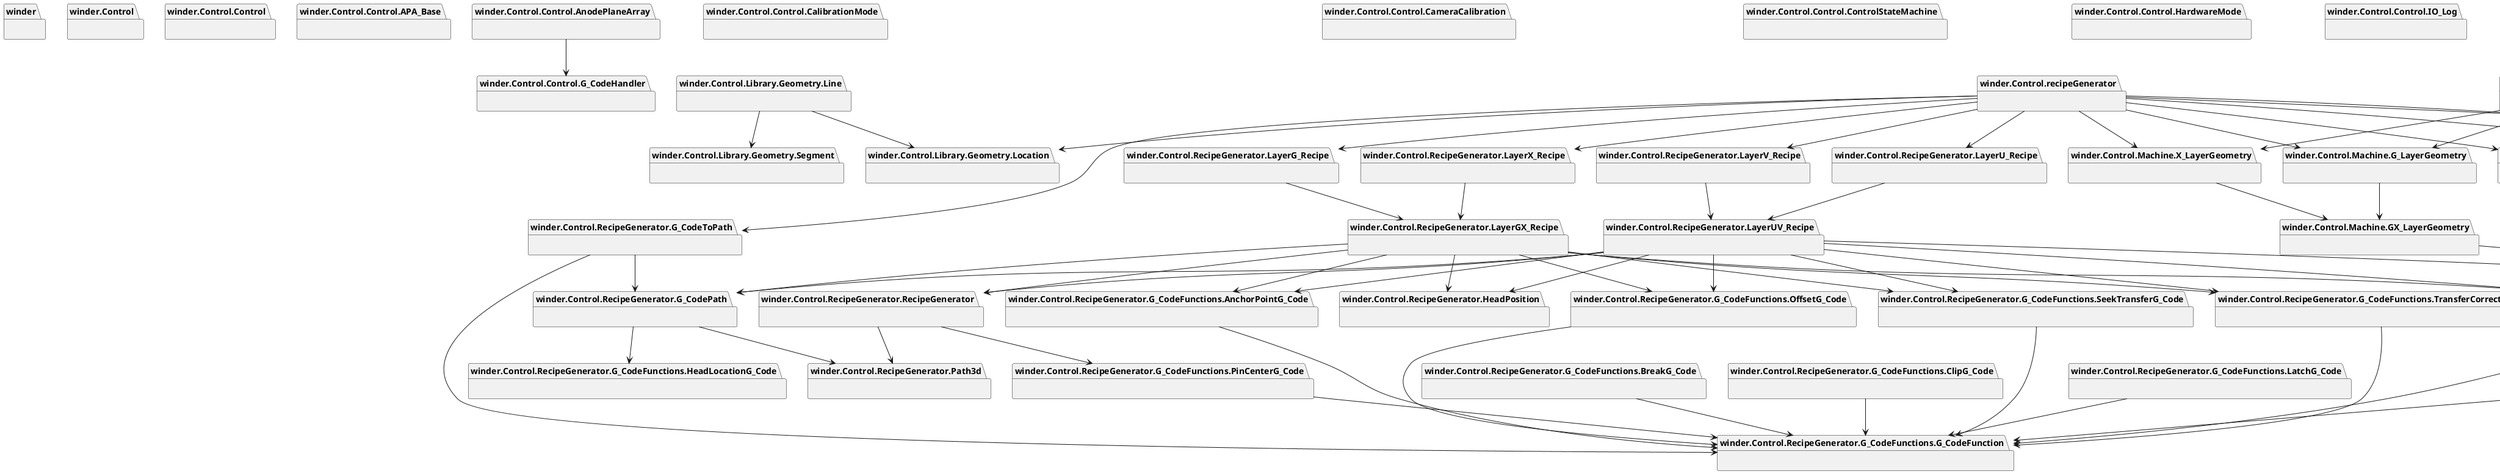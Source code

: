 @startuml packages
set namespaceSeparator none
package "winder" as winder {
}
package "winder.Control" as winder.Control {
}
package "winder.Control.Control" as winder.Control.Control {
}
package "winder.Control.Control.APA_Base" as winder.Control.Control.APA_Base {
}
package "winder.Control.Control.AnodePlaneArray" as winder.Control.Control.AnodePlaneArray {
}
package "winder.Control.Control.CalibrationMode" as winder.Control.Control.CalibrationMode {
}
package "winder.Control.Control.CameraCalibration" as winder.Control.Control.CameraCalibration {
}
package "winder.Control.Control.ControlStateMachine" as winder.Control.Control.ControlStateMachine {
}
package "winder.Control.Control.G_CodeHandler" as winder.Control.Control.G_CodeHandler {
}
package "winder.Control.Control.HardwareMode" as winder.Control.Control.HardwareMode {
}
package "winder.Control.Control.IO_Log" as winder.Control.Control.IO_Log {
}
package "winder.Control.Control.LowLevelIO" as winder.Control.Control.LowLevelIO {
}
package "winder.Control.Control.ManualMode" as winder.Control.Control.ManualMode {
}
package "winder.Control.Control.Process" as winder.Control.Control.Process {
}
package "winder.Control.Control.StopMode" as winder.Control.Control.StopMode {
}
package "winder.Control.Control.WindMode" as winder.Control.Control.WindMode {
}
package "winder.Control.Debug" as winder.Control.Debug {
}
package "winder.Control.Debug.APA_Generator" as winder.Control.Debug.APA_Generator {
}
package "winder.Control.IO" as winder.Control.IO {
}
package "winder.Control.IO.Devices" as winder.Control.IO.Devices {
}
package "winder.Control.IO.Devices.ControllogixPLC" as winder.Control.IO.Devices.ControllogixPLC {
}
package "winder.Control.IO.Devices.IO_Device" as winder.Control.IO.Devices.IO_Device {
}
package "winder.Control.IO.Devices.PLC" as winder.Control.IO.Devices.PLC {
}
package "winder.Control.IO.Devices.SimulatedPLC" as winder.Control.IO.Devices.SimulatedPLC {
}
package "winder.Control.IO.Maps" as winder.Control.IO.Maps {
}
package "winder.Control.IO.Maps.BaseIO" as winder.Control.IO.Maps.BaseIO {
}
package "winder.Control.IO.Maps.ProductionIO" as winder.Control.IO.Maps.ProductionIO {
}
package "winder.Control.IO.Maps.SimulatedIO" as winder.Control.IO.Maps.SimulatedIO {
}
package "winder.Control.IO.Primitives" as winder.Control.IO.Primitives {
}
package "winder.Control.IO.Primitives.AnalogInput" as winder.Control.IO.Primitives.AnalogInput {
}
package "winder.Control.IO.Primitives.AnalogOutput" as winder.Control.IO.Primitives.AnalogOutput {
}
package "winder.Control.IO.Primitives.Camera" as winder.Control.IO.Primitives.Camera {
}
package "winder.Control.IO.Primitives.DigitalIO" as winder.Control.IO.Primitives.DigitalIO {
}
package "winder.Control.IO.Primitives.DigitalInput" as winder.Control.IO.Primitives.DigitalInput {
}
package "winder.Control.IO.Primitives.DigitalOutput" as winder.Control.IO.Primitives.DigitalOutput {
}
package "winder.Control.IO.Primitives.IO_Point" as winder.Control.IO.Primitives.IO_Point {
}
package "winder.Control.IO.Primitives.Motor" as winder.Control.IO.Primitives.Motor {
}
package "winder.Control.IO.Systems" as winder.Control.IO.Systems {
}
package "winder.Control.IO.Systems.Camera" as winder.Control.IO.Systems.Camera {
}
package "winder.Control.IO.Systems.Head" as winder.Control.IO.Systems.Head {
}
package "winder.Control.IO.Systems.MultiAxisMotor" as winder.Control.IO.Systems.MultiAxisMotor {
}
package "winder.Control.IO.Systems.PLC_Logic" as winder.Control.IO.Systems.PLC_Logic {
}
package "winder.Control.IO.Types" as winder.Control.IO.Types {
}
package "winder.Control.IO.Types.PLC_Input" as winder.Control.IO.Types.PLC_Input {
}
package "winder.Control.IO.Types.PLC_Motor" as winder.Control.IO.Types.PLC_Motor {
}
package "winder.Control.IO.Types.PLC_Output" as winder.Control.IO.Types.PLC_Output {
}
package "winder.Control.IO.Types.SoftwareAnalogInput" as winder.Control.IO.Types.SoftwareAnalogInput {
}
package "winder.Control.IO.Types.SoftwareAnalogOutput" as winder.Control.IO.Types.SoftwareAnalogOutput {
}
package "winder.Control.IO.Types.SoftwareInput" as winder.Control.IO.Types.SoftwareInput {
}
package "winder.Control.IO.Types.SoftwareMotor" as winder.Control.IO.Types.SoftwareMotor {
}
package "winder.Control.IO.Types.SoftwareOutput" as winder.Control.IO.Types.SoftwareOutput {
}
package "winder.Control.Library" as winder.Control.Library {
}
package "winder.Control.Library.ArrayToCSV" as winder.Control.Library.ArrayToCSV {
}
package "winder.Control.Library.Configuration" as winder.Control.Library.Configuration {
}
package "winder.Control.Library.G_Code" as winder.Control.Library.G_Code {
}
package "winder.Control.Library.Geometry" as winder.Control.Library.Geometry {
}
package "winder.Control.Library.Geometry.Box" as winder.Control.Library.Geometry.Box {
}
package "winder.Control.Library.Geometry.Circle" as winder.Control.Library.Geometry.Circle {
}
package "winder.Control.Library.Geometry.Line" as winder.Control.Library.Geometry.Line {
}
package "winder.Control.Library.Geometry.Location" as winder.Control.Library.Geometry.Location {
}
package "winder.Control.Library.Geometry.Segment" as winder.Control.Library.Geometry.Segment {
}
package "winder.Control.Library.Hash" as winder.Control.Library.Hash {
}
package "winder.Control.Library.HashedSerializable" as winder.Control.Library.HashedSerializable {
}
package "winder.Control.Library.Log" as winder.Control.Library.Log {
}
package "winder.Control.Library.LoggedStateMachine" as winder.Control.Library.LoggedStateMachine {
}
package "winder.Control.Library.MathExtra" as winder.Control.Library.MathExtra {
}
package "winder.Control.Library.Recipe" as winder.Control.Library.Recipe {
}
package "winder.Control.Library.RemoteSession" as winder.Control.Library.RemoteSession {
}
package "winder.Control.Library.Serializable" as winder.Control.Library.Serializable {
}
package "winder.Control.Library.SerializableLocation" as winder.Control.Library.SerializableLocation {
}
package "winder.Control.Library.StateMachine" as winder.Control.Library.StateMachine {
}
package "winder.Control.Library.StateMachineState" as winder.Control.Library.StateMachineState {
}
package "winder.Control.Library.SystemSemaphore" as winder.Control.Library.SystemSemaphore {
}
package "winder.Control.Library.SystemTime" as winder.Control.Library.SystemTime {
}
package "winder.Control.Library.TimeSource" as winder.Control.Library.TimeSource {
}
package "winder.Control.Library.UI_ClientConnection" as winder.Control.Library.UI_ClientConnection {
}
package "winder.Control.Library.Version" as winder.Control.Library.Version {
}
package "winder.Control.Library.WebServerInterface" as winder.Control.Library.WebServerInterface {
}
package "winder.Control.Machine" as winder.Control.Machine {
}
package "winder.Control.Machine.APA_Geometry" as winder.Control.Machine.APA_Geometry {
}
package "winder.Control.Machine.DefaultCalibration" as winder.Control.Machine.DefaultCalibration {
}
package "winder.Control.Machine.GX_LayerGeometry" as winder.Control.Machine.GX_LayerGeometry {
}
package "winder.Control.Machine.G_CodeHandlerBase" as winder.Control.Machine.G_CodeHandlerBase {
}
package "winder.Control.Machine.G_Codes" as winder.Control.Machine.G_Codes {
}
package "winder.Control.Machine.G_LayerGeometry" as winder.Control.Machine.G_LayerGeometry {
}
package "winder.Control.Machine.GeometrySelection" as winder.Control.Machine.GeometrySelection {
}
package "winder.Control.Machine.HeadCompensation" as winder.Control.Machine.HeadCompensation {
}
package "winder.Control.Machine.LayerCalibration" as winder.Control.Machine.LayerCalibration {
}
package "winder.Control.Machine.LayerCorrection" as winder.Control.Machine.LayerCorrection {
}
package "winder.Control.Machine.LayerFunctions" as winder.Control.Machine.LayerFunctions {
}
package "winder.Control.Machine.LayerGeometry" as winder.Control.Machine.LayerGeometry {
}
package "winder.Control.Machine.MachineCalibration" as winder.Control.Machine.MachineCalibration {
}
package "winder.Control.Machine.MachineGeometry" as winder.Control.Machine.MachineGeometry {
}
package "winder.Control.Machine.Settings" as winder.Control.Machine.Settings {
}
package "winder.Control.Machine.Spool" as winder.Control.Machine.Spool {
}
package "winder.Control.Machine.UV_LayerGeometry" as winder.Control.Machine.UV_LayerGeometry {
}
package "winder.Control.Machine.U_LayerGeometry" as winder.Control.Machine.U_LayerGeometry {
}
package "winder.Control.Machine.V_LayerGeometry" as winder.Control.Machine.V_LayerGeometry {
}
package "winder.Control.Machine.X_LayerGeometry" as winder.Control.Machine.X_LayerGeometry {
}
package "winder.Control.RecipeGenerator" as winder.Control.RecipeGenerator {
}
package "winder.Control.RecipeGenerator.G_CodeFunctions" as winder.Control.RecipeGenerator.G_CodeFunctions {
}
package "winder.Control.RecipeGenerator.G_CodeFunctions.AnchorPointG_Code" as winder.Control.RecipeGenerator.G_CodeFunctions.AnchorPointG_Code {
}
package "winder.Control.RecipeGenerator.G_CodeFunctions.ArmCorrectG_Code" as winder.Control.RecipeGenerator.G_CodeFunctions.ArmCorrectG_Code {
}
package "winder.Control.RecipeGenerator.G_CodeFunctions.BreakG_Code" as winder.Control.RecipeGenerator.G_CodeFunctions.BreakG_Code {
}
package "winder.Control.RecipeGenerator.G_CodeFunctions.ClipG_Code" as winder.Control.RecipeGenerator.G_CodeFunctions.ClipG_Code {
}
package "winder.Control.RecipeGenerator.G_CodeFunctions.G_CodeFunction" as winder.Control.RecipeGenerator.G_CodeFunctions.G_CodeFunction {
}
package "winder.Control.RecipeGenerator.G_CodeFunctions.HeadLocationG_Code" as winder.Control.RecipeGenerator.G_CodeFunctions.HeadLocationG_Code {
}
package "winder.Control.RecipeGenerator.G_CodeFunctions.LatchG_Code" as winder.Control.RecipeGenerator.G_CodeFunctions.LatchG_Code {
}
package "winder.Control.RecipeGenerator.G_CodeFunctions.OffsetG_Code" as winder.Control.RecipeGenerator.G_CodeFunctions.OffsetG_Code {
}
package "winder.Control.RecipeGenerator.G_CodeFunctions.PinCenterG_Code" as winder.Control.RecipeGenerator.G_CodeFunctions.PinCenterG_Code {
}
package "winder.Control.RecipeGenerator.G_CodeFunctions.SeekTransferG_Code" as winder.Control.RecipeGenerator.G_CodeFunctions.SeekTransferG_Code {
}
package "winder.Control.RecipeGenerator.G_CodeFunctions.TransferCorrectG_Code" as winder.Control.RecipeGenerator.G_CodeFunctions.TransferCorrectG_Code {
}
package "winder.Control.RecipeGenerator.G_CodeFunctions.WireLengthG_Code" as winder.Control.RecipeGenerator.G_CodeFunctions.WireLengthG_Code {
}
package "winder.Control.RecipeGenerator.G_CodePath" as winder.Control.RecipeGenerator.G_CodePath {
}
package "winder.Control.RecipeGenerator.G_CodeToPath" as winder.Control.RecipeGenerator.G_CodeToPath {
}
package "winder.Control.RecipeGenerator.HeadPosition" as winder.Control.RecipeGenerator.HeadPosition {
}
package "winder.Control.RecipeGenerator.LayerGX_Recipe" as winder.Control.RecipeGenerator.LayerGX_Recipe {
}
package "winder.Control.RecipeGenerator.LayerG_Recipe" as winder.Control.RecipeGenerator.LayerG_Recipe {
}
package "winder.Control.RecipeGenerator.LayerUV_Recipe" as winder.Control.RecipeGenerator.LayerUV_Recipe {
}
package "winder.Control.RecipeGenerator.LayerU_Recipe" as winder.Control.RecipeGenerator.LayerU_Recipe {
}
package "winder.Control.RecipeGenerator.LayerV_Recipe" as winder.Control.RecipeGenerator.LayerV_Recipe {
}
package "winder.Control.RecipeGenerator.LayerX_Recipe" as winder.Control.RecipeGenerator.LayerX_Recipe {
}
package "winder.Control.RecipeGenerator.Path3d" as winder.Control.RecipeGenerator.Path3d {
}
package "winder.Control.RecipeGenerator.RecipeGenerator" as winder.Control.RecipeGenerator.RecipeGenerator {
}
package "winder.Control.Simulator" as winder.Control.Simulator {
}
package "winder.Control.Simulator.Delay" as winder.Control.Simulator.Delay {
}
package "winder.Control.Simulator.LayerError" as winder.Control.Simulator.LayerError {
}
package "winder.Control.Simulator.Motion" as winder.Control.Simulator.Motion {
}
package "winder.Control.Simulator.PLC_Simulator" as winder.Control.Simulator.PLC_Simulator {
}
package "winder.Control.Simulator.S_CurveMotion" as winder.Control.Simulator.S_CurveMotion {
}
package "winder.Control.Simulator.SimulatedMotor" as winder.Control.Simulator.SimulatedMotor {
}
package "winder.Control.Simulator.SimulationTime" as winder.Control.Simulator.SimulationTime {
}
package "winder.Control.Simulator.TrapezoidalMotion" as winder.Control.Simulator.TrapezoidalMotion {
}
package "winder.Control.Threads" as winder.Control.Threads {
}
package "winder.Control.Threads.CameraThread" as winder.Control.Threads.CameraThread {
}
package "winder.Control.Threads.ControlThread" as winder.Control.Threads.ControlThread {
}
package "winder.Control.Threads.PrimaryThread" as winder.Control.Threads.PrimaryThread {
}
package "winder.Control.Threads.UI_ServerThread" as winder.Control.Threads.UI_ServerThread {
}
package "winder.Control.Threads.WebServerThread" as winder.Control.Threads.WebServerThread {
}
package "winder.Control.main" as winder.Control.main {
}
package "winder.Control.recipeGenerator" as winder.Control.recipeGenerator {
}
winder.Control.Control.AnodePlaneArray --> winder.Control.Control.G_CodeHandler
winder.Control.IO.Devices.ControllogixPLC --> winder.Control.IO.Devices.PLC
winder.Control.IO.Devices.PLC --> winder.Control.IO.Devices.IO_Device
winder.Control.IO.Devices.SimulatedPLC --> winder.Control.IO.Devices.PLC
winder.Control.IO.Maps.ProductionIO --> winder.Control.IO.Maps.BaseIO
winder.Control.IO.Maps.SimulatedIO --> winder.Control.IO.Maps.BaseIO
winder.Control.IO.Primitives.AnalogInput --> winder.Control.IO.Primitives.IO_Point
winder.Control.IO.Primitives.AnalogOutput --> winder.Control.IO.Primitives.IO_Point
winder.Control.IO.Primitives.Camera --> winder.Control.IO.Primitives.IO_Point
winder.Control.IO.Primitives.DigitalIO --> winder.Control.IO.Primitives.IO_Point
winder.Control.IO.Primitives.DigitalInput --> winder.Control.IO.Primitives.DigitalIO
winder.Control.IO.Primitives.DigitalOutput --> winder.Control.IO.Primitives.DigitalIO
winder.Control.IO.Primitives.Motor --> winder.Control.IO.Primitives.IO_Point
winder.Control.IO.Systems.PLC_Logic --> winder.Control.IO.Systems.MultiAxisMotor
winder.Control.Library.Geometry.Line --> winder.Control.Library.Geometry.Location
winder.Control.Library.Geometry.Line --> winder.Control.Library.Geometry.Segment
winder.Control.Library.HashedSerializable --> winder.Control.Library.Hash
winder.Control.Library.HashedSerializable --> winder.Control.Library.Serializable
winder.Control.Library.LoggedStateMachine --> winder.Control.Library.StateMachine
winder.Control.Library.Recipe --> winder.Control.Library.Hash
winder.Control.Machine.APA_Geometry --> winder.Control.Machine.MachineGeometry
winder.Control.Machine.GX_LayerGeometry --> winder.Control.Machine.LayerGeometry
winder.Control.Machine.G_CodeHandlerBase --> winder.Control.Machine.G_Codes
winder.Control.Machine.G_LayerGeometry --> winder.Control.Machine.GX_LayerGeometry
winder.Control.Machine.GeometrySelection --> winder.Control.Machine.G_LayerGeometry
winder.Control.Machine.GeometrySelection --> winder.Control.Machine.LayerGeometry
winder.Control.Machine.GeometrySelection --> winder.Control.Machine.U_LayerGeometry
winder.Control.Machine.GeometrySelection --> winder.Control.Machine.V_LayerGeometry
winder.Control.Machine.GeometrySelection --> winder.Control.Machine.X_LayerGeometry
winder.Control.Machine.HeadCompensation --> winder.Control.Machine.MachineCalibration
winder.Control.Machine.LayerCorrection --> winder.Control.Machine.DefaultCalibration
winder.Control.Machine.LayerCorrection --> winder.Control.Machine.GeometrySelection
winder.Control.Machine.LayerGeometry --> winder.Control.Machine.APA_Geometry
winder.Control.Machine.UV_LayerGeometry --> winder.Control.Machine.LayerGeometry
winder.Control.Machine.U_LayerGeometry --> winder.Control.Machine.UV_LayerGeometry
winder.Control.Machine.V_LayerGeometry --> winder.Control.Machine.UV_LayerGeometry
winder.Control.Machine.X_LayerGeometry --> winder.Control.Machine.GX_LayerGeometry
winder.Control.RecipeGenerator.G_CodeFunctions.AnchorPointG_Code --> winder.Control.RecipeGenerator.G_CodeFunctions.G_CodeFunction
winder.Control.RecipeGenerator.G_CodeFunctions.ArmCorrectG_Code --> winder.Control.RecipeGenerator.G_CodeFunctions.G_CodeFunction
winder.Control.RecipeGenerator.G_CodeFunctions.BreakG_Code --> winder.Control.RecipeGenerator.G_CodeFunctions.G_CodeFunction
winder.Control.RecipeGenerator.G_CodeFunctions.ClipG_Code --> winder.Control.RecipeGenerator.G_CodeFunctions.G_CodeFunction
winder.Control.RecipeGenerator.G_CodeFunctions.LatchG_Code --> winder.Control.RecipeGenerator.G_CodeFunctions.G_CodeFunction
winder.Control.RecipeGenerator.G_CodeFunctions.OffsetG_Code --> winder.Control.RecipeGenerator.G_CodeFunctions.G_CodeFunction
winder.Control.RecipeGenerator.G_CodeFunctions.PinCenterG_Code --> winder.Control.RecipeGenerator.G_CodeFunctions.G_CodeFunction
winder.Control.RecipeGenerator.G_CodeFunctions.SeekTransferG_Code --> winder.Control.RecipeGenerator.G_CodeFunctions.G_CodeFunction
winder.Control.RecipeGenerator.G_CodeFunctions.TransferCorrectG_Code --> winder.Control.RecipeGenerator.G_CodeFunctions.G_CodeFunction
winder.Control.RecipeGenerator.G_CodeFunctions.WireLengthG_Code --> winder.Control.RecipeGenerator.G_CodeFunctions.G_CodeFunction
winder.Control.RecipeGenerator.G_CodePath --> winder.Control.RecipeGenerator.G_CodeFunctions.HeadLocationG_Code
winder.Control.RecipeGenerator.G_CodePath --> winder.Control.RecipeGenerator.Path3d
winder.Control.RecipeGenerator.G_CodeToPath --> winder.Control.RecipeGenerator.G_CodeFunctions.G_CodeFunction
winder.Control.RecipeGenerator.G_CodeToPath --> winder.Control.RecipeGenerator.G_CodePath
winder.Control.RecipeGenerator.LayerGX_Recipe --> winder.Control.RecipeGenerator.G_CodeFunctions.AnchorPointG_Code
winder.Control.RecipeGenerator.LayerGX_Recipe --> winder.Control.RecipeGenerator.G_CodeFunctions.OffsetG_Code
winder.Control.RecipeGenerator.LayerGX_Recipe --> winder.Control.RecipeGenerator.G_CodeFunctions.SeekTransferG_Code
winder.Control.RecipeGenerator.LayerGX_Recipe --> winder.Control.RecipeGenerator.G_CodeFunctions.TransferCorrectG_Code
winder.Control.RecipeGenerator.LayerGX_Recipe --> winder.Control.RecipeGenerator.G_CodeFunctions.WireLengthG_Code
winder.Control.RecipeGenerator.LayerGX_Recipe --> winder.Control.RecipeGenerator.G_CodePath
winder.Control.RecipeGenerator.LayerGX_Recipe --> winder.Control.RecipeGenerator.HeadPosition
winder.Control.RecipeGenerator.LayerGX_Recipe --> winder.Control.RecipeGenerator.RecipeGenerator
winder.Control.RecipeGenerator.LayerG_Recipe --> winder.Control.RecipeGenerator.LayerGX_Recipe
winder.Control.RecipeGenerator.LayerUV_Recipe --> winder.Control.RecipeGenerator.G_CodeFunctions.AnchorPointG_Code
winder.Control.RecipeGenerator.LayerUV_Recipe --> winder.Control.RecipeGenerator.G_CodeFunctions.ArmCorrectG_Code
winder.Control.RecipeGenerator.LayerUV_Recipe --> winder.Control.RecipeGenerator.G_CodeFunctions.OffsetG_Code
winder.Control.RecipeGenerator.LayerUV_Recipe --> winder.Control.RecipeGenerator.G_CodeFunctions.SeekTransferG_Code
winder.Control.RecipeGenerator.LayerUV_Recipe --> winder.Control.RecipeGenerator.G_CodeFunctions.TransferCorrectG_Code
winder.Control.RecipeGenerator.LayerUV_Recipe --> winder.Control.RecipeGenerator.G_CodeFunctions.WireLengthG_Code
winder.Control.RecipeGenerator.LayerUV_Recipe --> winder.Control.RecipeGenerator.G_CodePath
winder.Control.RecipeGenerator.LayerUV_Recipe --> winder.Control.RecipeGenerator.HeadPosition
winder.Control.RecipeGenerator.LayerUV_Recipe --> winder.Control.RecipeGenerator.RecipeGenerator
winder.Control.RecipeGenerator.LayerU_Recipe --> winder.Control.RecipeGenerator.LayerUV_Recipe
winder.Control.RecipeGenerator.LayerV_Recipe --> winder.Control.RecipeGenerator.LayerUV_Recipe
winder.Control.RecipeGenerator.LayerX_Recipe --> winder.Control.RecipeGenerator.LayerGX_Recipe
winder.Control.RecipeGenerator.RecipeGenerator --> winder.Control.RecipeGenerator.G_CodeFunctions.PinCenterG_Code
winder.Control.RecipeGenerator.RecipeGenerator --> winder.Control.RecipeGenerator.Path3d
winder.Control.Simulator.S_CurveMotion --> winder.Control.Simulator.Motion
winder.Control.Simulator.TrapezoidalMotion --> winder.Control.Simulator.Motion
winder.Control.main --> winder.Control.Control.LowLevelIO
winder.Control.main --> winder.Control.Control.Process
winder.Control.main --> winder.Control.IO.Maps.ProductionIO
winder.Control.main --> winder.Control.IO.Maps.SimulatedIO
winder.Control.main --> winder.Control.Library.Configuration
winder.Control.main --> winder.Control.Library.Log
winder.Control.main --> winder.Control.Library.SystemTime
winder.Control.main --> winder.Control.Library.Version
winder.Control.main --> winder.Control.Machine.DefaultCalibration
winder.Control.main --> winder.Control.Machine.Settings
winder.Control.main --> winder.Control.Simulator.PLC_Simulator
winder.Control.main --> winder.Control.Simulator.SimulationTime
winder.Control.main --> winder.Control.Threads.CameraThread
winder.Control.main --> winder.Control.Threads.ControlThread
winder.Control.main --> winder.Control.Threads.PrimaryThread
winder.Control.main --> winder.Control.Threads.UI_ServerThread
winder.Control.main --> winder.Control.Threads.WebServerThread
winder.Control.recipeGenerator --> winder.Control.Library.Configuration
winder.Control.recipeGenerator --> winder.Control.Library.Geometry.Location
winder.Control.recipeGenerator --> winder.Control.Machine.G_LayerGeometry
winder.Control.recipeGenerator --> winder.Control.Machine.Settings
winder.Control.recipeGenerator --> winder.Control.Machine.U_LayerGeometry
winder.Control.recipeGenerator --> winder.Control.Machine.V_LayerGeometry
winder.Control.recipeGenerator --> winder.Control.Machine.X_LayerGeometry
winder.Control.recipeGenerator --> winder.Control.RecipeGenerator.G_CodeToPath
winder.Control.recipeGenerator --> winder.Control.RecipeGenerator.LayerG_Recipe
winder.Control.recipeGenerator --> winder.Control.RecipeGenerator.LayerU_Recipe
winder.Control.recipeGenerator --> winder.Control.RecipeGenerator.LayerV_Recipe
winder.Control.recipeGenerator --> winder.Control.RecipeGenerator.LayerX_Recipe
@enduml
